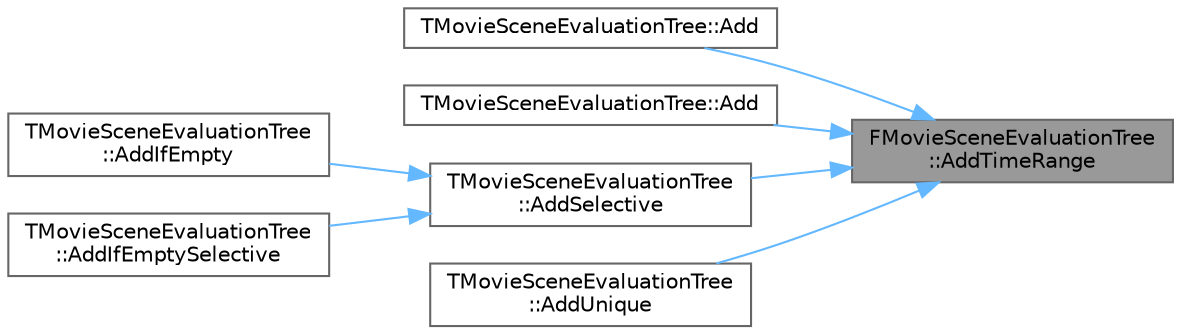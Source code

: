 digraph "FMovieSceneEvaluationTree::AddTimeRange"
{
 // INTERACTIVE_SVG=YES
 // LATEX_PDF_SIZE
  bgcolor="transparent";
  edge [fontname=Helvetica,fontsize=10,labelfontname=Helvetica,labelfontsize=10];
  node [fontname=Helvetica,fontsize=10,shape=box,height=0.2,width=0.4];
  rankdir="RL";
  Node1 [id="Node000001",label="FMovieSceneEvaluationTree\l::AddTimeRange",height=0.2,width=0.4,color="gray40", fillcolor="grey60", style="filled", fontcolor="black",tooltip="Insert the specified time range into this tree."];
  Node1 -> Node2 [id="edge1_Node000001_Node000002",dir="back",color="steelblue1",style="solid",tooltip=" "];
  Node2 [id="Node000002",label="TMovieSceneEvaluationTree::Add",height=0.2,width=0.4,color="grey40", fillcolor="white", style="filled",URL="$d4/d25/structTMovieSceneEvaluationTree.html#a631748050bbdbddb918dc2a6b8cc60ac",tooltip="Add a time range with no data associated."];
  Node1 -> Node3 [id="edge2_Node000001_Node000003",dir="back",color="steelblue1",style="solid",tooltip=" "];
  Node3 [id="Node000003",label="TMovieSceneEvaluationTree::Add",height=0.2,width=0.4,color="grey40", fillcolor="white", style="filled",URL="$d4/d25/structTMovieSceneEvaluationTree.html#a16dc3f2d632605f32bf02e1ecacc5d8f",tooltip="Add a new time range with the associated data to the tree."];
  Node1 -> Node4 [id="edge3_Node000001_Node000004",dir="back",color="steelblue1",style="solid",tooltip=" "];
  Node4 [id="Node000004",label="TMovieSceneEvaluationTree\l::AddSelective",height=0.2,width=0.4,color="grey40", fillcolor="white", style="filled",URL="$d4/d25/structTMovieSceneEvaluationTree.html#a038be7d5076e007d85064fe81a6ccd9a",tooltip="Add a new time range with the associated data to the tree."];
  Node4 -> Node5 [id="edge4_Node000004_Node000005",dir="back",color="steelblue1",style="solid",tooltip=" "];
  Node5 [id="Node000005",label="TMovieSceneEvaluationTree\l::AddIfEmpty",height=0.2,width=0.4,color="grey40", fillcolor="white", style="filled",URL="$d4/d25/structTMovieSceneEvaluationTree.html#a73353fb63a1d3b2d35a138752fe41a30",tooltip="Adds a new time range with the associated data to the tree, only for segments where there's no data y..."];
  Node4 -> Node6 [id="edge5_Node000004_Node000006",dir="back",color="steelblue1",style="solid",tooltip=" "];
  Node6 [id="Node000006",label="TMovieSceneEvaluationTree\l::AddIfEmptySelective",height=0.2,width=0.4,color="grey40", fillcolor="white", style="filled",URL="$d4/d25/structTMovieSceneEvaluationTree.html#af588529d69b120a73ef19e69e49de466",tooltip="Adds a new time range with the associated data to the tree, only for segments where there's no data y..."];
  Node1 -> Node7 [id="edge6_Node000001_Node000007",dir="back",color="steelblue1",style="solid",tooltip=" "];
  Node7 [id="Node000007",label="TMovieSceneEvaluationTree\l::AddUnique",height=0.2,width=0.4,color="grey40", fillcolor="white", style="filled",URL="$d4/d25/structTMovieSceneEvaluationTree.html#a46366e3a4bca130d543b86f117ba948a",tooltip="Add a new time range with the associated data to the tree."];
}
